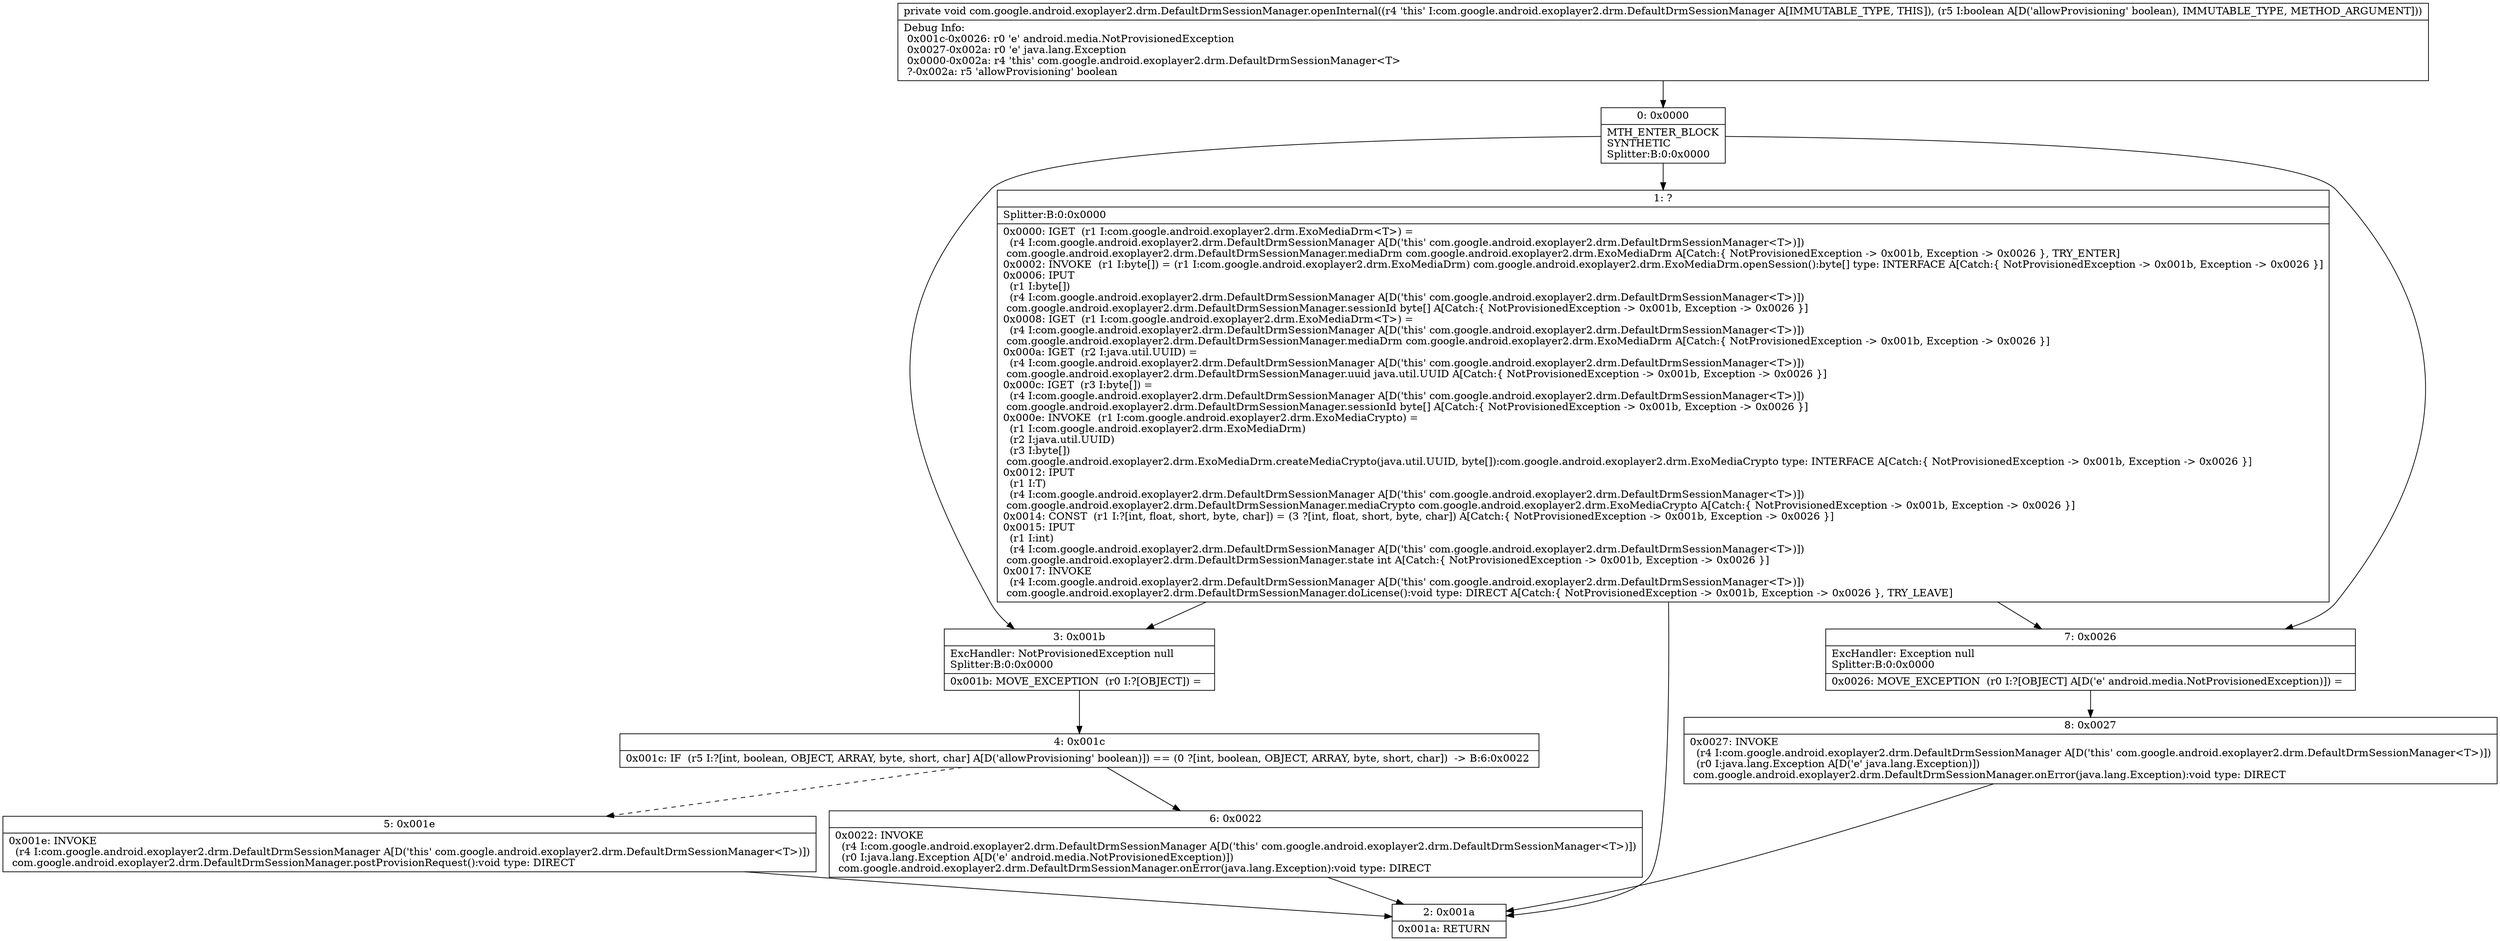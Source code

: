 digraph "CFG forcom.google.android.exoplayer2.drm.DefaultDrmSessionManager.openInternal(Z)V" {
Node_0 [shape=record,label="{0\:\ 0x0000|MTH_ENTER_BLOCK\lSYNTHETIC\lSplitter:B:0:0x0000\l}"];
Node_1 [shape=record,label="{1\:\ ?|Splitter:B:0:0x0000\l|0x0000: IGET  (r1 I:com.google.android.exoplayer2.drm.ExoMediaDrm\<T\>) = \l  (r4 I:com.google.android.exoplayer2.drm.DefaultDrmSessionManager A[D('this' com.google.android.exoplayer2.drm.DefaultDrmSessionManager\<T\>)])\l com.google.android.exoplayer2.drm.DefaultDrmSessionManager.mediaDrm com.google.android.exoplayer2.drm.ExoMediaDrm A[Catch:\{ NotProvisionedException \-\> 0x001b, Exception \-\> 0x0026 \}, TRY_ENTER]\l0x0002: INVOKE  (r1 I:byte[]) = (r1 I:com.google.android.exoplayer2.drm.ExoMediaDrm) com.google.android.exoplayer2.drm.ExoMediaDrm.openSession():byte[] type: INTERFACE A[Catch:\{ NotProvisionedException \-\> 0x001b, Exception \-\> 0x0026 \}]\l0x0006: IPUT  \l  (r1 I:byte[])\l  (r4 I:com.google.android.exoplayer2.drm.DefaultDrmSessionManager A[D('this' com.google.android.exoplayer2.drm.DefaultDrmSessionManager\<T\>)])\l com.google.android.exoplayer2.drm.DefaultDrmSessionManager.sessionId byte[] A[Catch:\{ NotProvisionedException \-\> 0x001b, Exception \-\> 0x0026 \}]\l0x0008: IGET  (r1 I:com.google.android.exoplayer2.drm.ExoMediaDrm\<T\>) = \l  (r4 I:com.google.android.exoplayer2.drm.DefaultDrmSessionManager A[D('this' com.google.android.exoplayer2.drm.DefaultDrmSessionManager\<T\>)])\l com.google.android.exoplayer2.drm.DefaultDrmSessionManager.mediaDrm com.google.android.exoplayer2.drm.ExoMediaDrm A[Catch:\{ NotProvisionedException \-\> 0x001b, Exception \-\> 0x0026 \}]\l0x000a: IGET  (r2 I:java.util.UUID) = \l  (r4 I:com.google.android.exoplayer2.drm.DefaultDrmSessionManager A[D('this' com.google.android.exoplayer2.drm.DefaultDrmSessionManager\<T\>)])\l com.google.android.exoplayer2.drm.DefaultDrmSessionManager.uuid java.util.UUID A[Catch:\{ NotProvisionedException \-\> 0x001b, Exception \-\> 0x0026 \}]\l0x000c: IGET  (r3 I:byte[]) = \l  (r4 I:com.google.android.exoplayer2.drm.DefaultDrmSessionManager A[D('this' com.google.android.exoplayer2.drm.DefaultDrmSessionManager\<T\>)])\l com.google.android.exoplayer2.drm.DefaultDrmSessionManager.sessionId byte[] A[Catch:\{ NotProvisionedException \-\> 0x001b, Exception \-\> 0x0026 \}]\l0x000e: INVOKE  (r1 I:com.google.android.exoplayer2.drm.ExoMediaCrypto) = \l  (r1 I:com.google.android.exoplayer2.drm.ExoMediaDrm)\l  (r2 I:java.util.UUID)\l  (r3 I:byte[])\l com.google.android.exoplayer2.drm.ExoMediaDrm.createMediaCrypto(java.util.UUID, byte[]):com.google.android.exoplayer2.drm.ExoMediaCrypto type: INTERFACE A[Catch:\{ NotProvisionedException \-\> 0x001b, Exception \-\> 0x0026 \}]\l0x0012: IPUT  \l  (r1 I:T)\l  (r4 I:com.google.android.exoplayer2.drm.DefaultDrmSessionManager A[D('this' com.google.android.exoplayer2.drm.DefaultDrmSessionManager\<T\>)])\l com.google.android.exoplayer2.drm.DefaultDrmSessionManager.mediaCrypto com.google.android.exoplayer2.drm.ExoMediaCrypto A[Catch:\{ NotProvisionedException \-\> 0x001b, Exception \-\> 0x0026 \}]\l0x0014: CONST  (r1 I:?[int, float, short, byte, char]) = (3 ?[int, float, short, byte, char]) A[Catch:\{ NotProvisionedException \-\> 0x001b, Exception \-\> 0x0026 \}]\l0x0015: IPUT  \l  (r1 I:int)\l  (r4 I:com.google.android.exoplayer2.drm.DefaultDrmSessionManager A[D('this' com.google.android.exoplayer2.drm.DefaultDrmSessionManager\<T\>)])\l com.google.android.exoplayer2.drm.DefaultDrmSessionManager.state int A[Catch:\{ NotProvisionedException \-\> 0x001b, Exception \-\> 0x0026 \}]\l0x0017: INVOKE  \l  (r4 I:com.google.android.exoplayer2.drm.DefaultDrmSessionManager A[D('this' com.google.android.exoplayer2.drm.DefaultDrmSessionManager\<T\>)])\l com.google.android.exoplayer2.drm.DefaultDrmSessionManager.doLicense():void type: DIRECT A[Catch:\{ NotProvisionedException \-\> 0x001b, Exception \-\> 0x0026 \}, TRY_LEAVE]\l}"];
Node_2 [shape=record,label="{2\:\ 0x001a|0x001a: RETURN   \l}"];
Node_3 [shape=record,label="{3\:\ 0x001b|ExcHandler: NotProvisionedException null\lSplitter:B:0:0x0000\l|0x001b: MOVE_EXCEPTION  (r0 I:?[OBJECT]) =  \l}"];
Node_4 [shape=record,label="{4\:\ 0x001c|0x001c: IF  (r5 I:?[int, boolean, OBJECT, ARRAY, byte, short, char] A[D('allowProvisioning' boolean)]) == (0 ?[int, boolean, OBJECT, ARRAY, byte, short, char])  \-\> B:6:0x0022 \l}"];
Node_5 [shape=record,label="{5\:\ 0x001e|0x001e: INVOKE  \l  (r4 I:com.google.android.exoplayer2.drm.DefaultDrmSessionManager A[D('this' com.google.android.exoplayer2.drm.DefaultDrmSessionManager\<T\>)])\l com.google.android.exoplayer2.drm.DefaultDrmSessionManager.postProvisionRequest():void type: DIRECT \l}"];
Node_6 [shape=record,label="{6\:\ 0x0022|0x0022: INVOKE  \l  (r4 I:com.google.android.exoplayer2.drm.DefaultDrmSessionManager A[D('this' com.google.android.exoplayer2.drm.DefaultDrmSessionManager\<T\>)])\l  (r0 I:java.lang.Exception A[D('e' android.media.NotProvisionedException)])\l com.google.android.exoplayer2.drm.DefaultDrmSessionManager.onError(java.lang.Exception):void type: DIRECT \l}"];
Node_7 [shape=record,label="{7\:\ 0x0026|ExcHandler: Exception null\lSplitter:B:0:0x0000\l|0x0026: MOVE_EXCEPTION  (r0 I:?[OBJECT] A[D('e' android.media.NotProvisionedException)]) =  \l}"];
Node_8 [shape=record,label="{8\:\ 0x0027|0x0027: INVOKE  \l  (r4 I:com.google.android.exoplayer2.drm.DefaultDrmSessionManager A[D('this' com.google.android.exoplayer2.drm.DefaultDrmSessionManager\<T\>)])\l  (r0 I:java.lang.Exception A[D('e' java.lang.Exception)])\l com.google.android.exoplayer2.drm.DefaultDrmSessionManager.onError(java.lang.Exception):void type: DIRECT \l}"];
MethodNode[shape=record,label="{private void com.google.android.exoplayer2.drm.DefaultDrmSessionManager.openInternal((r4 'this' I:com.google.android.exoplayer2.drm.DefaultDrmSessionManager A[IMMUTABLE_TYPE, THIS]), (r5 I:boolean A[D('allowProvisioning' boolean), IMMUTABLE_TYPE, METHOD_ARGUMENT]))  | Debug Info:\l  0x001c\-0x0026: r0 'e' android.media.NotProvisionedException\l  0x0027\-0x002a: r0 'e' java.lang.Exception\l  0x0000\-0x002a: r4 'this' com.google.android.exoplayer2.drm.DefaultDrmSessionManager\<T\>\l  ?\-0x002a: r5 'allowProvisioning' boolean\l}"];
MethodNode -> Node_0;
Node_0 -> Node_1;
Node_0 -> Node_3;
Node_0 -> Node_7;
Node_1 -> Node_2;
Node_1 -> Node_3;
Node_1 -> Node_7;
Node_3 -> Node_4;
Node_4 -> Node_5[style=dashed];
Node_4 -> Node_6;
Node_5 -> Node_2;
Node_6 -> Node_2;
Node_7 -> Node_8;
Node_8 -> Node_2;
}

